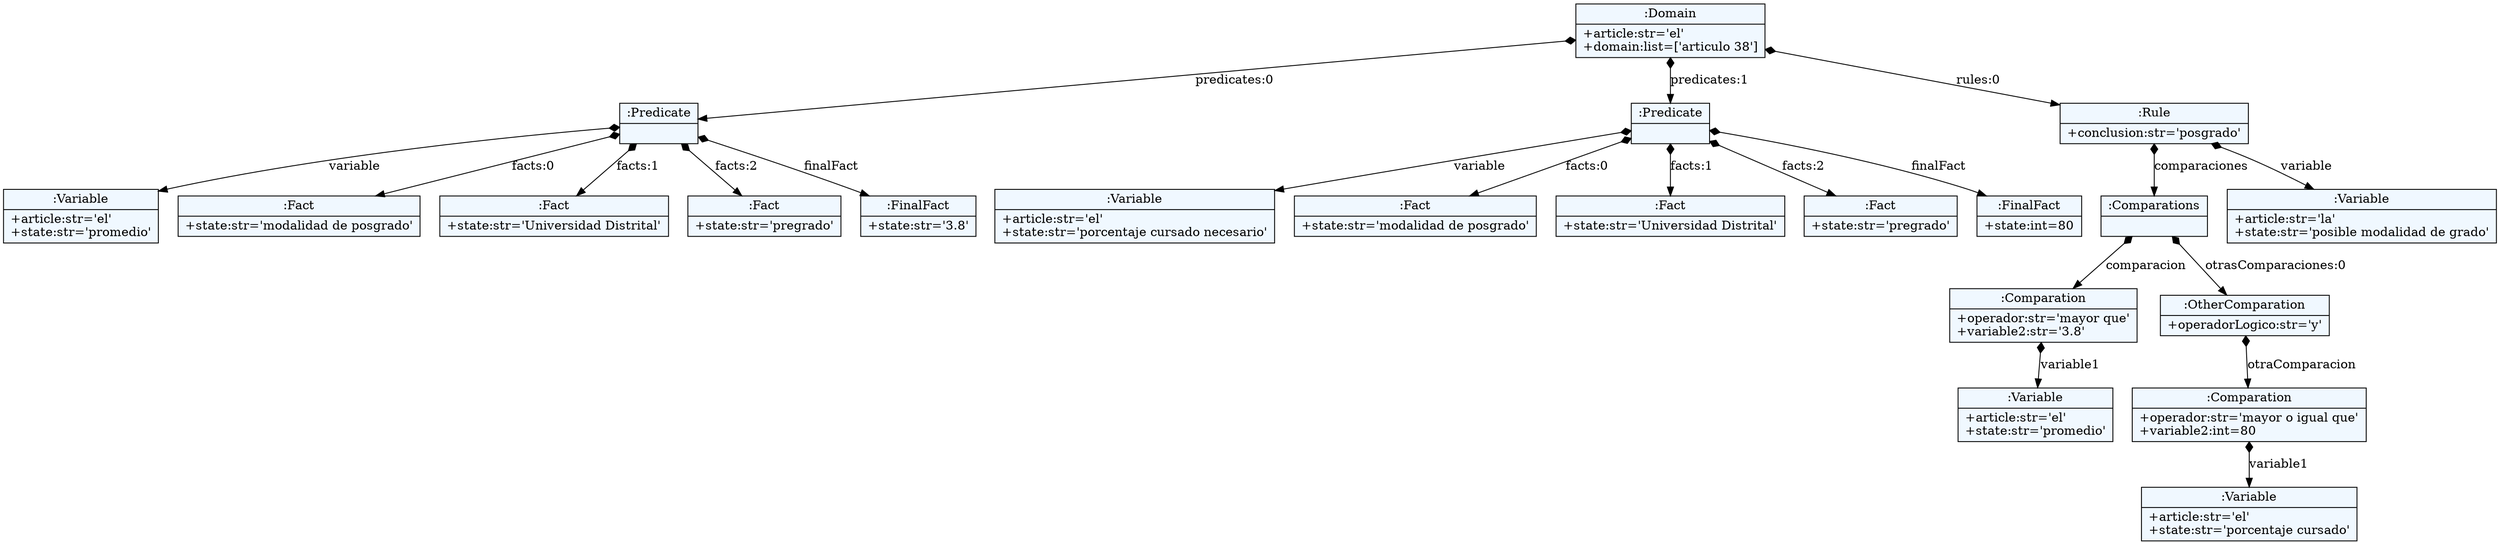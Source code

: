 
    digraph xtext {
    fontname = "Bitstream Vera Sans"
    fontsize = 8
    node[
        shape=record,
        style=filled,
        fillcolor=aliceblue
    ]
    nodesep = 0.3
    edge[dir=black,arrowtail=empty]


140084289003304 -> 140084288963416 [label="predicates:0" arrowtail=diamond dir=both]
140084288963416 -> 140084288964928 [label="variable" arrowtail=diamond dir=both]
140084288964928[label="{:Variable|+article:str='el'\l+state:str='promedio'\l}"]
140084288963416 -> 140084288965880 [label="facts:0" arrowtail=diamond dir=both]
140084288965880[label="{:Fact|+state:str='modalidad de posgrado'\l}"]
140084288963416 -> 140084289037536 [label="facts:1" arrowtail=diamond dir=both]
140084289037536[label="{:Fact|+state:str='Universidad Distrital'\l}"]
140084288963416 -> 140084289037200 [label="facts:2" arrowtail=diamond dir=both]
140084289037200[label="{:Fact|+state:str='pregrado'\l}"]
140084288963416 -> 140084288965432 [label="finalFact" arrowtail=diamond dir=both]
140084288965432[label="{:FinalFact|+state:str='3.8'\l}"]
140084288963416[label="{:Predicate|}"]
140084289003304 -> 140084288964704 [label="predicates:1" arrowtail=diamond dir=both]
140084288964704 -> 140084289036360 [label="variable" arrowtail=diamond dir=both]
140084289036360[label="{:Variable|+article:str='el'\l+state:str='porcentaje cursado necesario'\l}"]
140084288964704 -> 140084289037480 [label="facts:0" arrowtail=diamond dir=both]
140084289037480[label="{:Fact|+state:str='modalidad de posgrado'\l}"]
140084288964704 -> 140084289037648 [label="facts:1" arrowtail=diamond dir=both]
140084289037648[label="{:Fact|+state:str='Universidad Distrital'\l}"]
140084288964704 -> 140084289037760 [label="facts:2" arrowtail=diamond dir=both]
140084289037760[label="{:Fact|+state:str='pregrado'\l}"]
140084288964704 -> 140084289037592 [label="finalFact" arrowtail=diamond dir=both]
140084289037592[label="{:FinalFact|+state:int=80\l}"]
140084288964704[label="{:Predicate|}"]
140084289003304 -> 140084289036920 [label="rules:0" arrowtail=diamond dir=both]
140084289036920 -> 140084289037872 [label="comparaciones" arrowtail=diamond dir=both]
140084289037872 -> 140084289038096 [label="comparacion" arrowtail=diamond dir=both]
140084289038096 -> 140084289038264 [label="variable1" arrowtail=diamond dir=both]
140084289038264[label="{:Variable|+article:str='el'\l+state:str='promedio'\l}"]
140084289038096[label="{:Comparation|+operador:str='mayor que'\l+variable2:str='3.8'\l}"]
140084289037872 -> 140084289038208 [label="otrasComparaciones:0" arrowtail=diamond dir=both]
140084289038208 -> 140084289038432 [label="otraComparacion" arrowtail=diamond dir=both]
140084289038432 -> 140084289038544 [label="variable1" arrowtail=diamond dir=both]
140084289038544[label="{:Variable|+article:str='el'\l+state:str='porcentaje cursado'\l}"]
140084289038432[label="{:Comparation|+operador:str='mayor o igual que'\l+variable2:int=80\l}"]
140084289038208[label="{:OtherComparation|+operadorLogico:str='y'\l}"]
140084289037872[label="{:Comparations|}"]
140084289036920 -> 140084289037928 [label="variable" arrowtail=diamond dir=both]
140084289037928[label="{:Variable|+article:str='la'\l+state:str='posible modalidad de grado'\l}"]
140084289036920[label="{:Rule|+conclusion:str='posgrado'\l}"]
140084289003304[label="{:Domain|+article:str='el'\l+domain:list=['articulo 38']\l}"]

}
